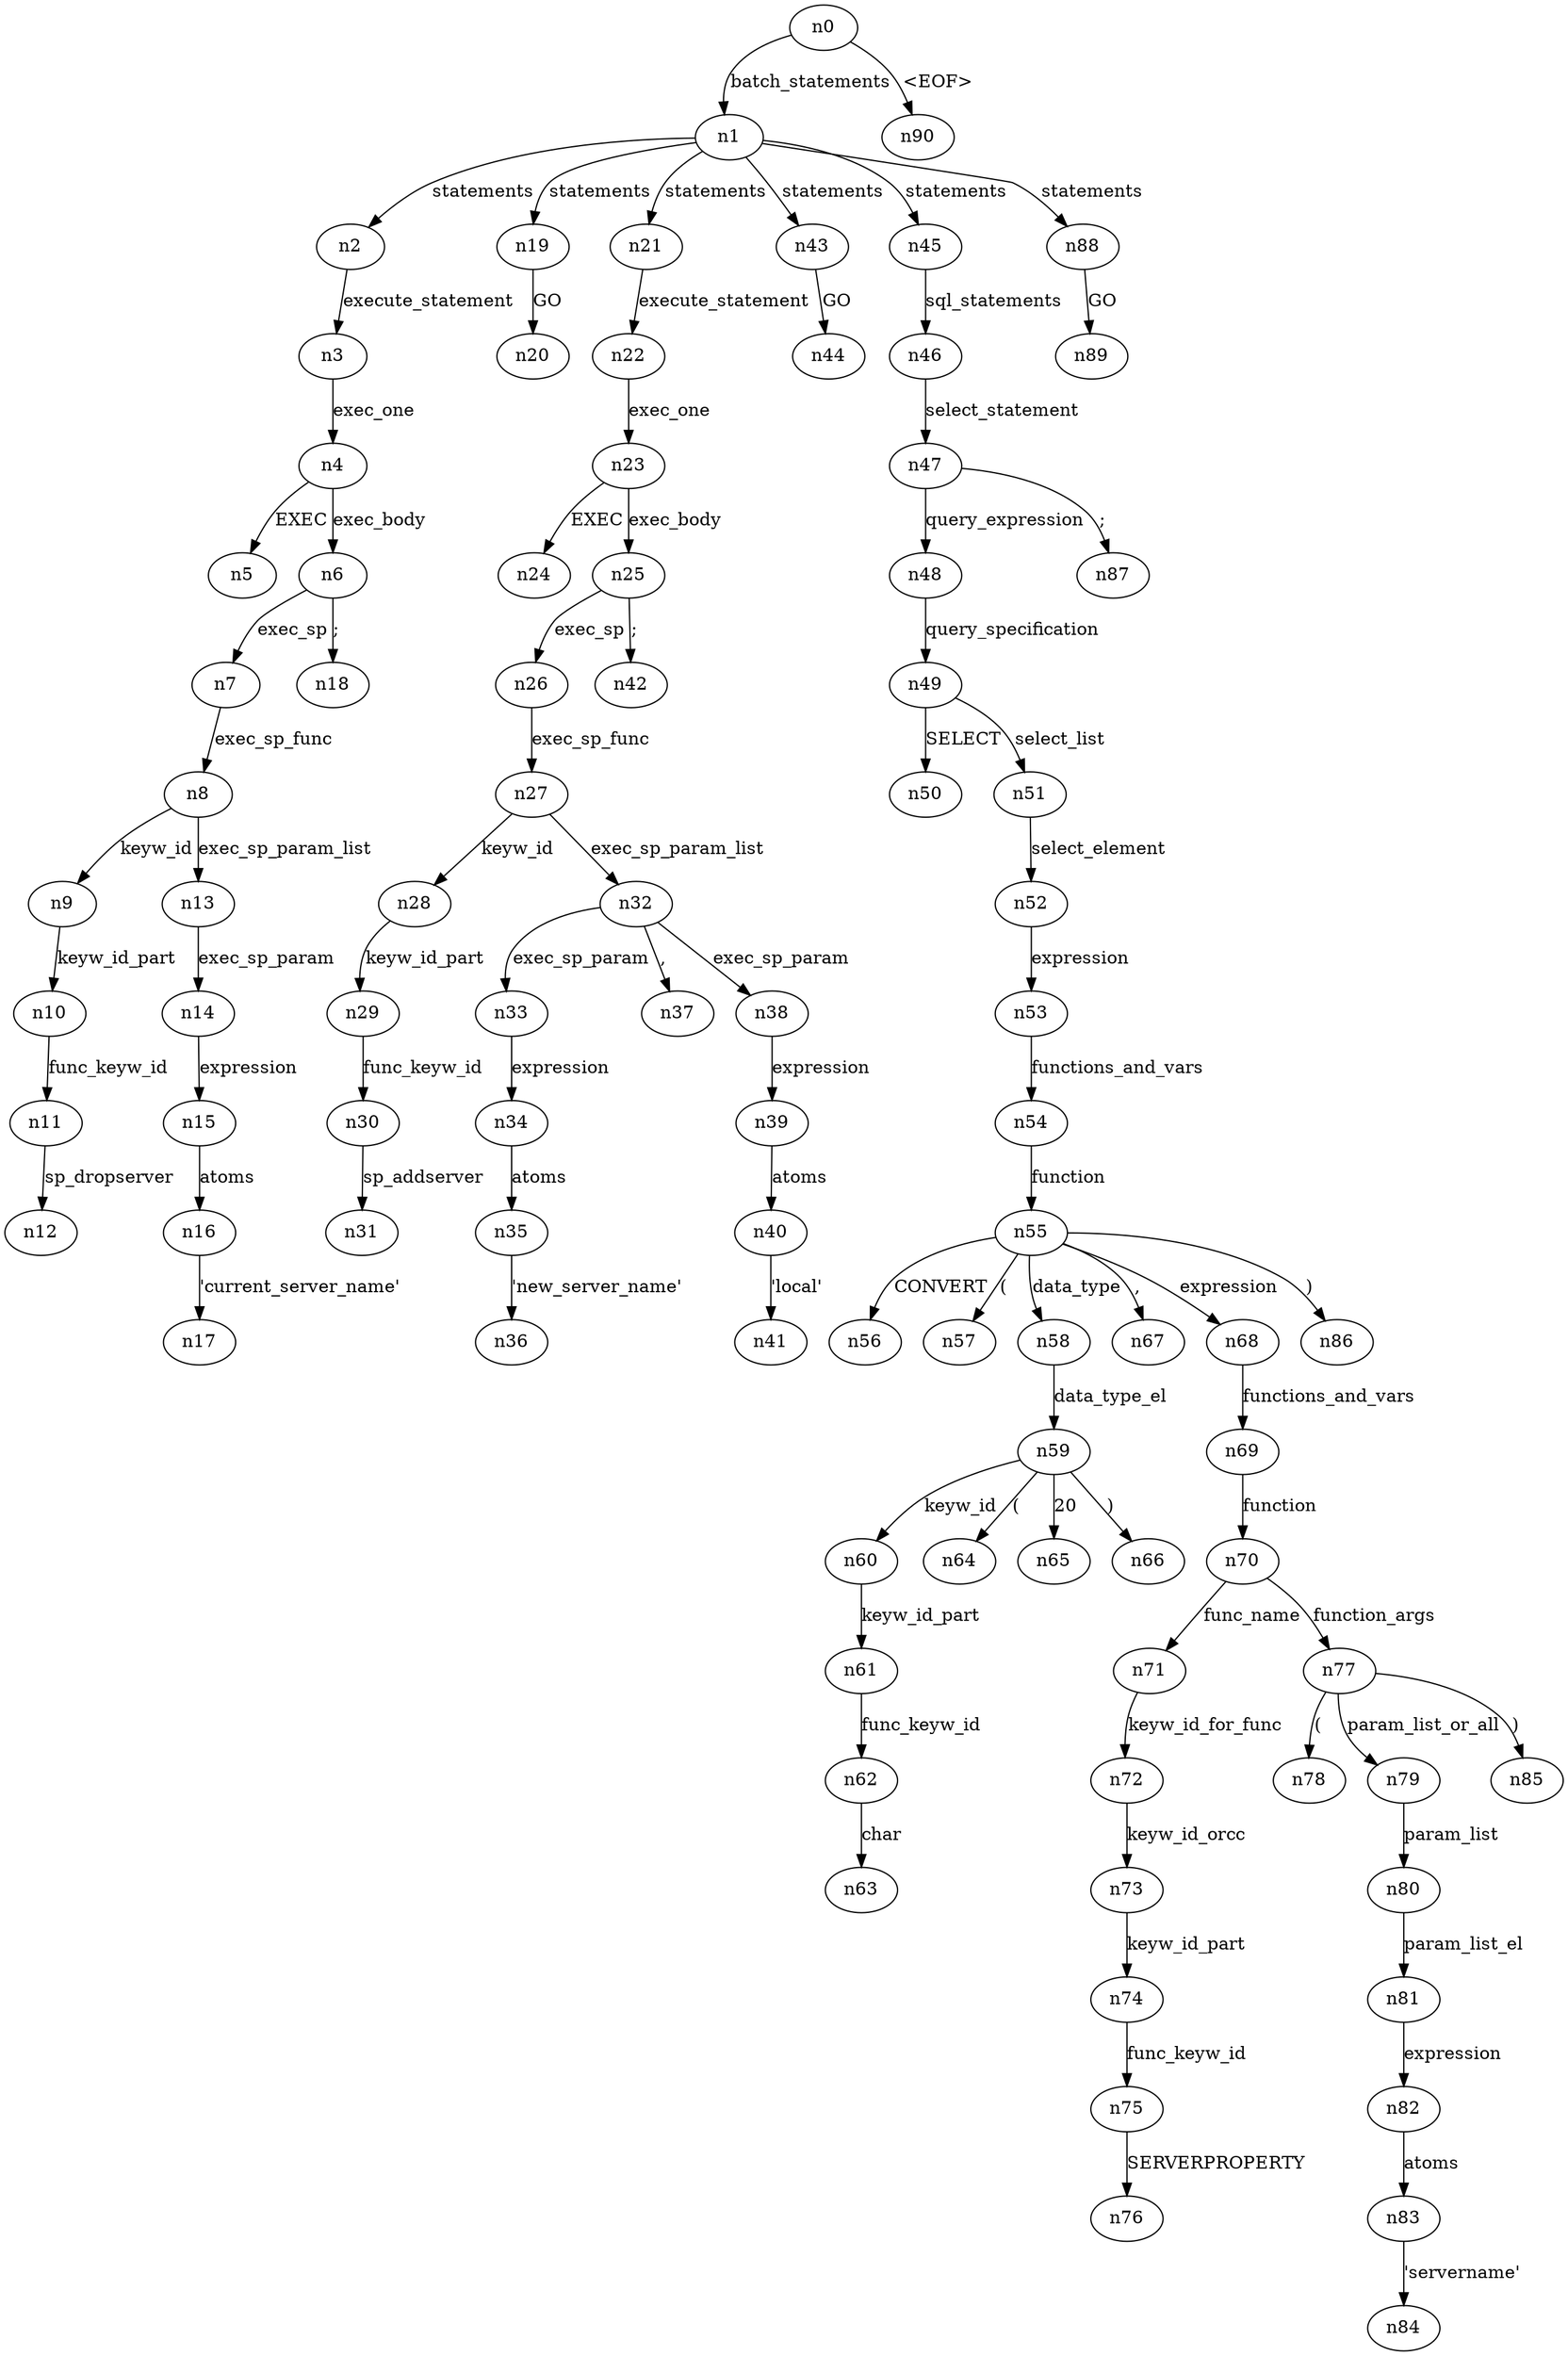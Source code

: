 digraph ParseTree {
  n0 -> n1 [label="batch_statements"];
  n1 -> n2 [label="statements"];
  n2 -> n3 [label="execute_statement"];
  n3 -> n4 [label="exec_one"];
  n4 -> n5 [label="EXEC"];
  n4 -> n6 [label="exec_body"];
  n6 -> n7 [label="exec_sp"];
  n7 -> n8 [label="exec_sp_func"];
  n8 -> n9 [label="keyw_id"];
  n9 -> n10 [label="keyw_id_part"];
  n10 -> n11 [label="func_keyw_id"];
  n11 -> n12 [label="sp_dropserver"];
  n8 -> n13 [label="exec_sp_param_list"];
  n13 -> n14 [label="exec_sp_param"];
  n14 -> n15 [label="expression"];
  n15 -> n16 [label="atoms"];
  n16 -> n17 [label="'current_server_name'"];
  n6 -> n18 [label=";"];
  n1 -> n19 [label="statements"];
  n19 -> n20 [label="GO"];
  n1 -> n21 [label="statements"];
  n21 -> n22 [label="execute_statement"];
  n22 -> n23 [label="exec_one"];
  n23 -> n24 [label="EXEC"];
  n23 -> n25 [label="exec_body"];
  n25 -> n26 [label="exec_sp"];
  n26 -> n27 [label="exec_sp_func"];
  n27 -> n28 [label="keyw_id"];
  n28 -> n29 [label="keyw_id_part"];
  n29 -> n30 [label="func_keyw_id"];
  n30 -> n31 [label="sp_addserver"];
  n27 -> n32 [label="exec_sp_param_list"];
  n32 -> n33 [label="exec_sp_param"];
  n33 -> n34 [label="expression"];
  n34 -> n35 [label="atoms"];
  n35 -> n36 [label="'new_server_name'"];
  n32 -> n37 [label=","];
  n32 -> n38 [label="exec_sp_param"];
  n38 -> n39 [label="expression"];
  n39 -> n40 [label="atoms"];
  n40 -> n41 [label="'local'"];
  n25 -> n42 [label=";"];
  n1 -> n43 [label="statements"];
  n43 -> n44 [label="GO"];
  n1 -> n45 [label="statements"];
  n45 -> n46 [label="sql_statements"];
  n46 -> n47 [label="select_statement"];
  n47 -> n48 [label="query_expression"];
  n48 -> n49 [label="query_specification"];
  n49 -> n50 [label="SELECT"];
  n49 -> n51 [label="select_list"];
  n51 -> n52 [label="select_element"];
  n52 -> n53 [label="expression"];
  n53 -> n54 [label="functions_and_vars"];
  n54 -> n55 [label="function"];
  n55 -> n56 [label="CONVERT"];
  n55 -> n57 [label="("];
  n55 -> n58 [label="data_type"];
  n58 -> n59 [label="data_type_el"];
  n59 -> n60 [label="keyw_id"];
  n60 -> n61 [label="keyw_id_part"];
  n61 -> n62 [label="func_keyw_id"];
  n62 -> n63 [label="char"];
  n59 -> n64 [label="("];
  n59 -> n65 [label="20"];
  n59 -> n66 [label=")"];
  n55 -> n67 [label=","];
  n55 -> n68 [label="expression"];
  n68 -> n69 [label="functions_and_vars"];
  n69 -> n70 [label="function"];
  n70 -> n71 [label="func_name"];
  n71 -> n72 [label="keyw_id_for_func"];
  n72 -> n73 [label="keyw_id_orcc"];
  n73 -> n74 [label="keyw_id_part"];
  n74 -> n75 [label="func_keyw_id"];
  n75 -> n76 [label="SERVERPROPERTY"];
  n70 -> n77 [label="function_args"];
  n77 -> n78 [label="("];
  n77 -> n79 [label="param_list_or_all"];
  n79 -> n80 [label="param_list"];
  n80 -> n81 [label="param_list_el"];
  n81 -> n82 [label="expression"];
  n82 -> n83 [label="atoms"];
  n83 -> n84 [label="'servername'"];
  n77 -> n85 [label=")"];
  n55 -> n86 [label=")"];
  n47 -> n87 [label=";"];
  n1 -> n88 [label="statements"];
  n88 -> n89 [label="GO"];
  n0 -> n90 [label="<EOF>"];
}